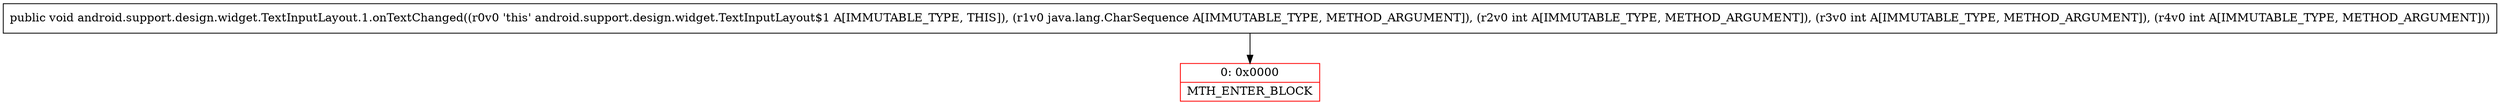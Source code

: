 digraph "CFG forandroid.support.design.widget.TextInputLayout.1.onTextChanged(Ljava\/lang\/CharSequence;III)V" {
subgraph cluster_Region_1258063567 {
label = "R(0)";
node [shape=record,color=blue];
}
Node_0 [shape=record,color=red,label="{0\:\ 0x0000|MTH_ENTER_BLOCK\l}"];
MethodNode[shape=record,label="{public void android.support.design.widget.TextInputLayout.1.onTextChanged((r0v0 'this' android.support.design.widget.TextInputLayout$1 A[IMMUTABLE_TYPE, THIS]), (r1v0 java.lang.CharSequence A[IMMUTABLE_TYPE, METHOD_ARGUMENT]), (r2v0 int A[IMMUTABLE_TYPE, METHOD_ARGUMENT]), (r3v0 int A[IMMUTABLE_TYPE, METHOD_ARGUMENT]), (r4v0 int A[IMMUTABLE_TYPE, METHOD_ARGUMENT])) }"];
MethodNode -> Node_0;
}

